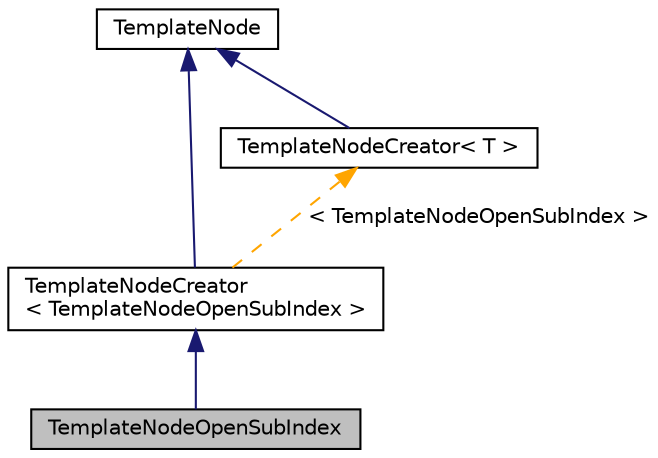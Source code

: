 digraph "TemplateNodeOpenSubIndex"
{
 // INTERACTIVE_SVG=YES
  edge [fontname="Helvetica",fontsize="10",labelfontname="Helvetica",labelfontsize="10"];
  node [fontname="Helvetica",fontsize="10",shape=record];
  Node0 [label="TemplateNodeOpenSubIndex",height=0.2,width=0.4,color="black", fillcolor="grey75", style="filled", fontcolor="black"];
  Node1 -> Node0 [dir="back",color="midnightblue",fontsize="10",style="solid",fontname="Helvetica"];
  Node1 [label="TemplateNodeCreator\l\< TemplateNodeOpenSubIndex \>",height=0.2,width=0.4,color="black", fillcolor="white", style="filled",URL="$d8/d78/class_template_node_creator.html"];
  Node2 -> Node1 [dir="back",color="midnightblue",fontsize="10",style="solid",fontname="Helvetica"];
  Node2 [label="TemplateNode",height=0.2,width=0.4,color="black", fillcolor="white", style="filled",URL="$d6/d53/class_template_node.html",tooltip="Base class of all nodes in a template&#39;s AST. "];
  Node3 -> Node1 [dir="back",color="orange",fontsize="10",style="dashed",label=" \< TemplateNodeOpenSubIndex \>" ,fontname="Helvetica"];
  Node3 [label="TemplateNodeCreator\< T \>",height=0.2,width=0.4,color="black", fillcolor="white", style="filled",URL="$d8/d78/class_template_node_creator.html",tooltip="Helper class for creating template AST tag nodes and returning the template for a given node..."];
  Node2 -> Node3 [dir="back",color="midnightblue",fontsize="10",style="solid",fontname="Helvetica"];
}
